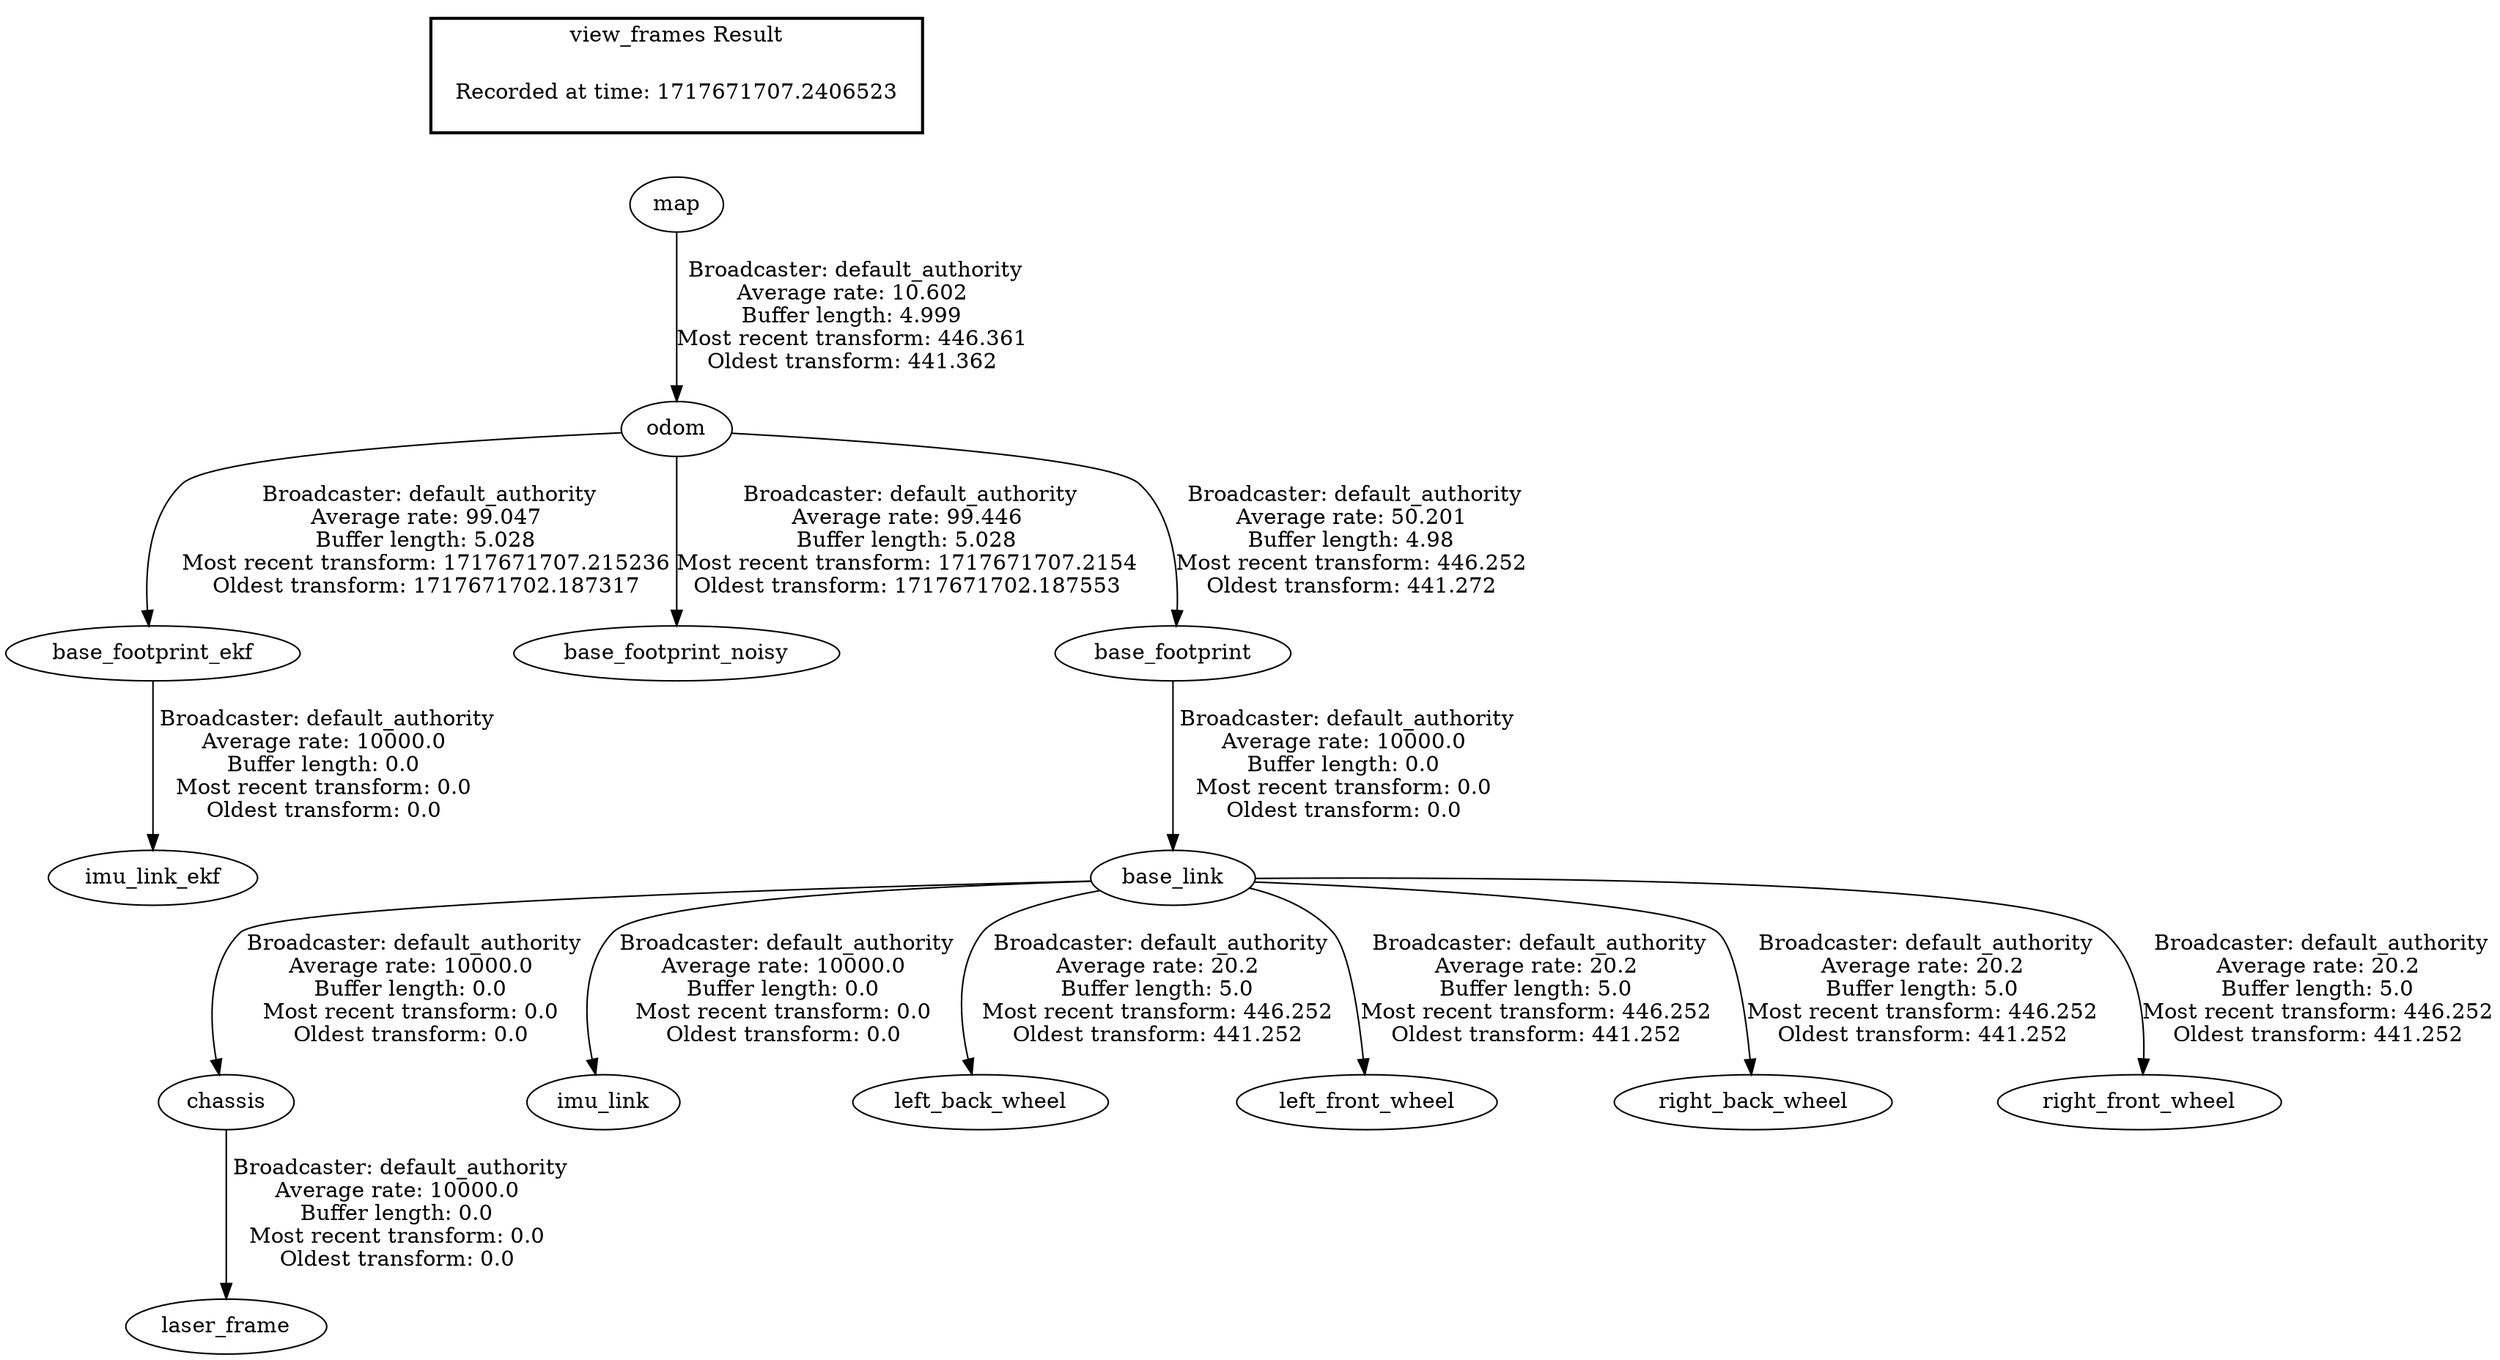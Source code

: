 digraph G {
"odom" -> "base_footprint_ekf"[label=" Broadcaster: default_authority\nAverage rate: 99.047\nBuffer length: 5.028\nMost recent transform: 1717671707.215236\nOldest transform: 1717671702.187317\n"];
"map" -> "odom"[label=" Broadcaster: default_authority\nAverage rate: 10.602\nBuffer length: 4.999\nMost recent transform: 446.361\nOldest transform: 441.362\n"];
"base_footprint_ekf" -> "imu_link_ekf"[label=" Broadcaster: default_authority\nAverage rate: 10000.0\nBuffer length: 0.0\nMost recent transform: 0.0\nOldest transform: 0.0\n"];
"odom" -> "base_footprint_noisy"[label=" Broadcaster: default_authority\nAverage rate: 99.446\nBuffer length: 5.028\nMost recent transform: 1717671707.2154\nOldest transform: 1717671702.187553\n"];
"base_footprint" -> "base_link"[label=" Broadcaster: default_authority\nAverage rate: 10000.0\nBuffer length: 0.0\nMost recent transform: 0.0\nOldest transform: 0.0\n"];
"odom" -> "base_footprint"[label=" Broadcaster: default_authority\nAverage rate: 50.201\nBuffer length: 4.98\nMost recent transform: 446.252\nOldest transform: 441.272\n"];
"base_link" -> "chassis"[label=" Broadcaster: default_authority\nAverage rate: 10000.0\nBuffer length: 0.0\nMost recent transform: 0.0\nOldest transform: 0.0\n"];
"base_link" -> "imu_link"[label=" Broadcaster: default_authority\nAverage rate: 10000.0\nBuffer length: 0.0\nMost recent transform: 0.0\nOldest transform: 0.0\n"];
"chassis" -> "laser_frame"[label=" Broadcaster: default_authority\nAverage rate: 10000.0\nBuffer length: 0.0\nMost recent transform: 0.0\nOldest transform: 0.0\n"];
"base_link" -> "left_back_wheel"[label=" Broadcaster: default_authority\nAverage rate: 20.2\nBuffer length: 5.0\nMost recent transform: 446.252\nOldest transform: 441.252\n"];
"base_link" -> "left_front_wheel"[label=" Broadcaster: default_authority\nAverage rate: 20.2\nBuffer length: 5.0\nMost recent transform: 446.252\nOldest transform: 441.252\n"];
"base_link" -> "right_back_wheel"[label=" Broadcaster: default_authority\nAverage rate: 20.2\nBuffer length: 5.0\nMost recent transform: 446.252\nOldest transform: 441.252\n"];
"base_link" -> "right_front_wheel"[label=" Broadcaster: default_authority\nAverage rate: 20.2\nBuffer length: 5.0\nMost recent transform: 446.252\nOldest transform: 441.252\n"];
edge [style=invis];
 subgraph cluster_legend { style=bold; color=black; label ="view_frames Result";
"Recorded at time: 1717671707.2406523"[ shape=plaintext ] ;
}->"map";
}